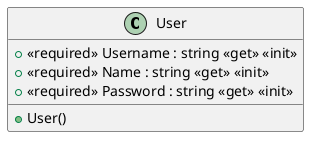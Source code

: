 @startuml
class User {
    + <<required>> Username : string <<get>> <<init>>
    + <<required>> Name : string <<get>> <<init>>
    + <<required>> Password : string <<get>> <<init>>
    + User()
}
@enduml
